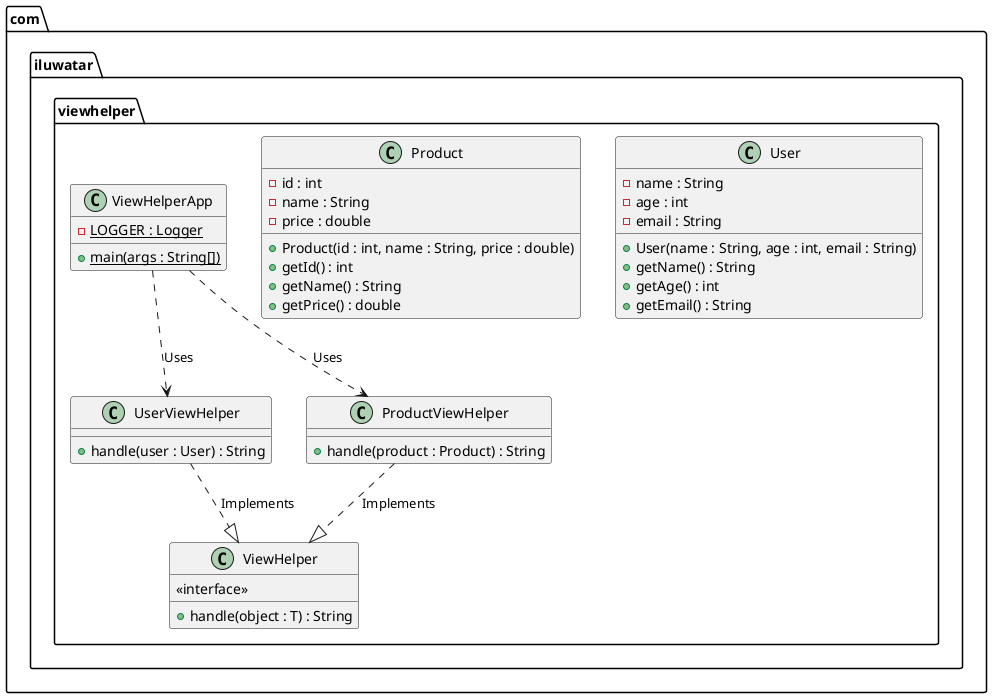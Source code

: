 @startuml
package com.iluwatar.viewhelper {
  class ViewHelper {
    <<interface>>
    + handle(object : T) : String
  }

  class User {
    - name : String
    - age : int
    - email : String
    + User(name : String, age : int, email : String)
    + getName() : String
    + getAge() : int
    + getEmail() : String
  }

  class Product {
    - id : int
    - name : String
    - price : double
    + Product(id : int, name : String, price : double)
    + getId() : int
    + getName() : String
    + getPrice() : double
  }

  class UserViewHelper {
    + handle(user : User) : String
  }

  class ProductViewHelper {
    + handle(product : Product) : String
  }

  class ViewHelperApp {
    - LOGGER : Logger {static}
    + main(args : String[]) {static}
  }

  ViewHelperApp ..> UserViewHelper : Uses
  ViewHelperApp ..> ProductViewHelper : Uses
  UserViewHelper ..|> ViewHelper : Implements
  ProductViewHelper ..|> ViewHelper : Implements
}

@enduml
